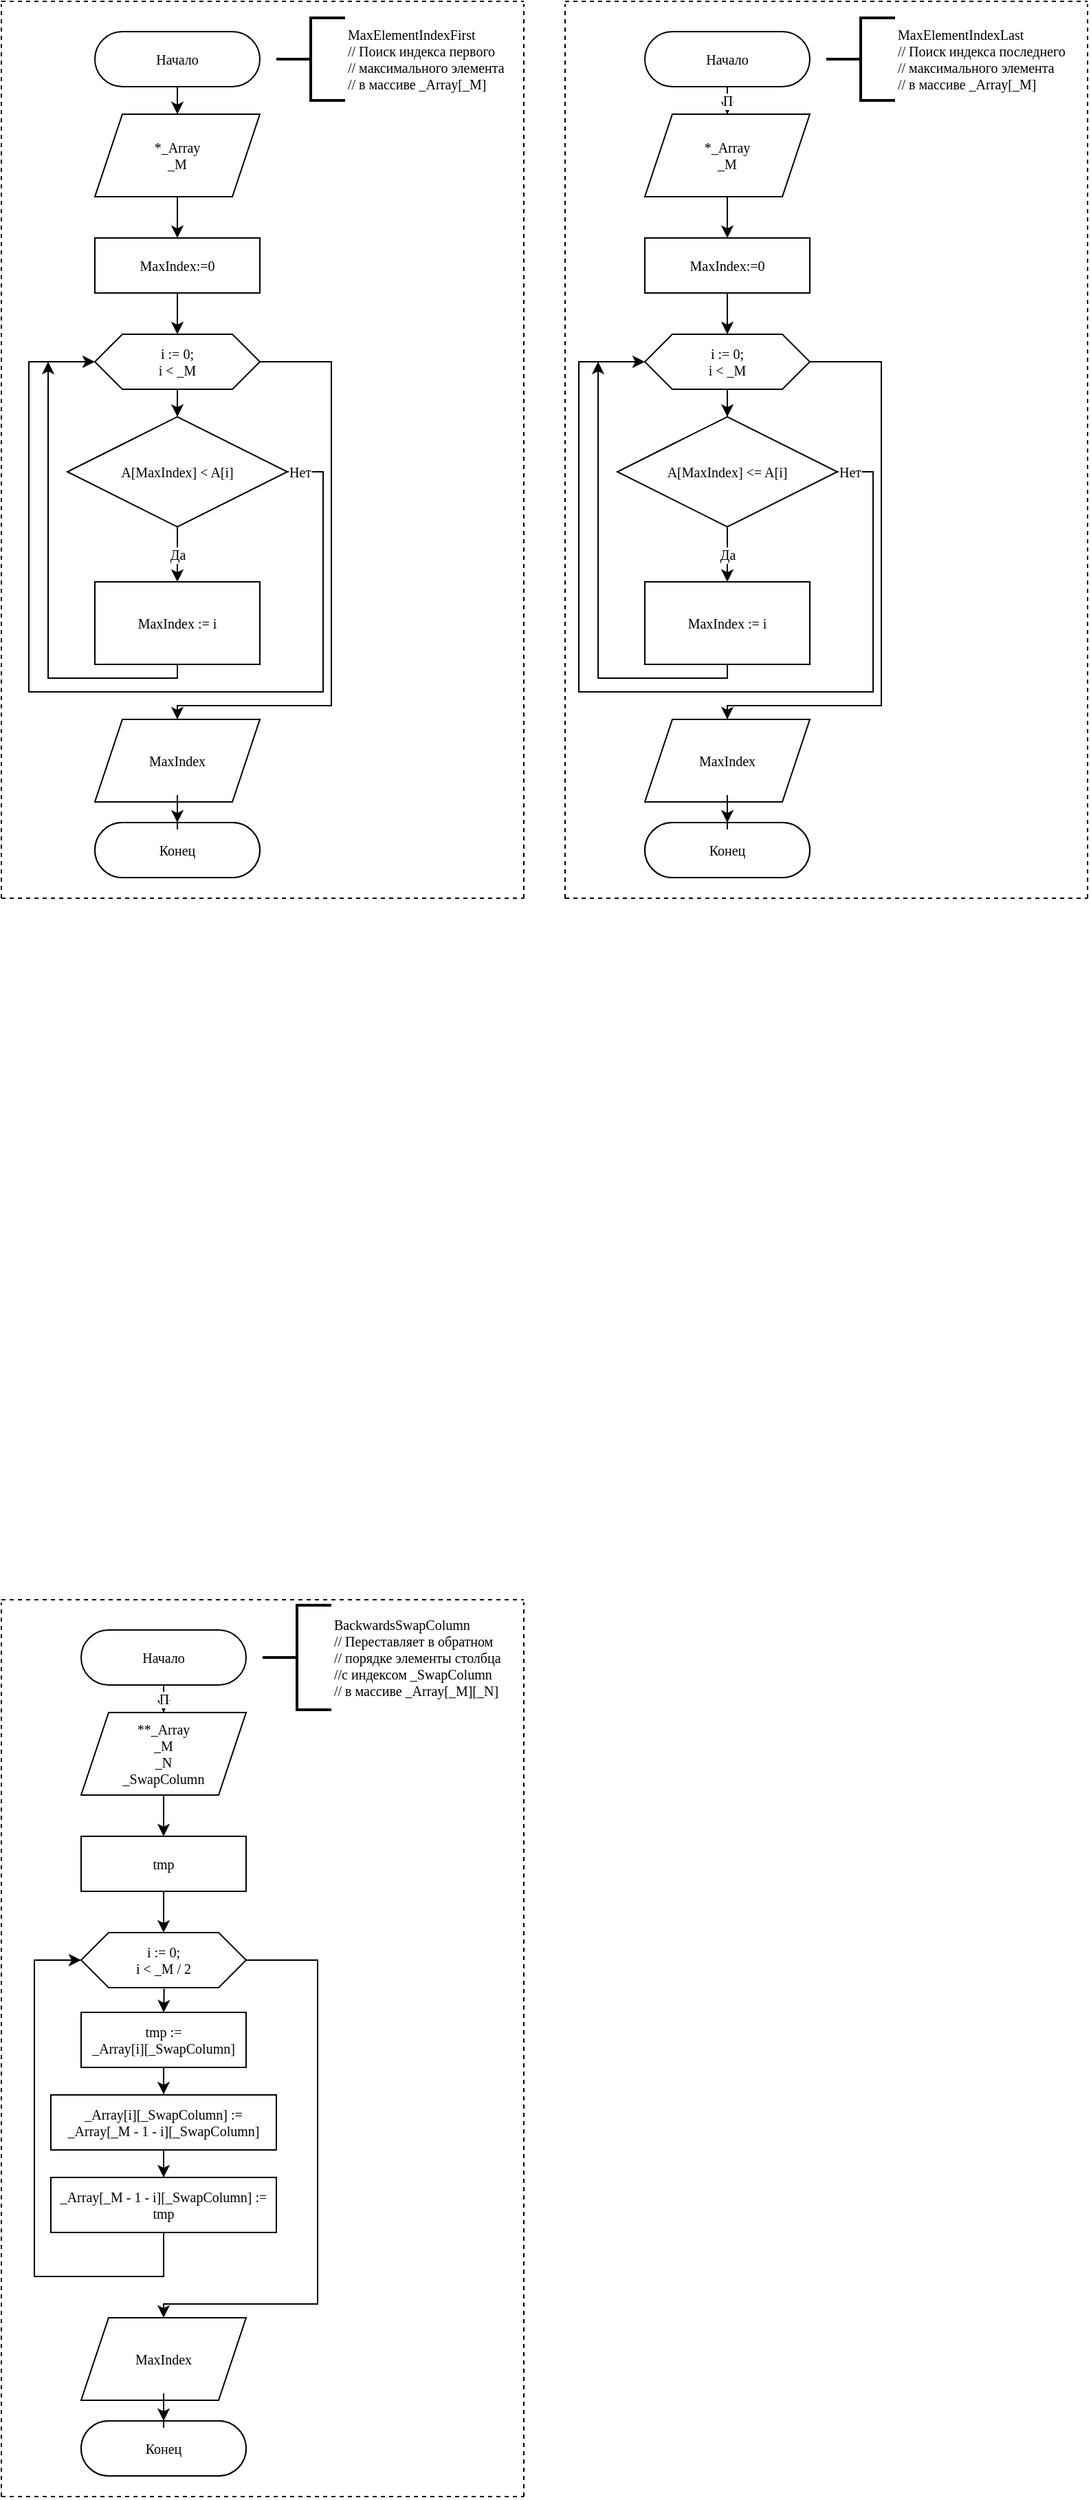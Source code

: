<mxfile version="14.0.1" type="github">
  <diagram id="jJN2-YR1qqHn-e9BybVK" name="Page-1">
    <mxGraphModel dx="681" dy="482" grid="1" gridSize="10" guides="1" tooltips="1" connect="1" arrows="1" fold="1" page="1" pageScale="1" pageWidth="827" pageHeight="1169" background="none" math="0" shadow="0">
      <root>
        <mxCell id="0" />
        <mxCell id="1" parent="0" />
        <mxCell id="fMAf0AQXnJGZOiMmoHYG-41" value="" style="group;fontFamily=Consolas;fontSize=10;" vertex="1" connectable="0" parent="1">
          <mxGeometry x="430" y="28" width="380" height="652" as="geometry" />
        </mxCell>
        <mxCell id="fMAf0AQXnJGZOiMmoHYG-13" value="Начало" style="rounded=1;whiteSpace=wrap;html=1;arcSize=50;fontFamily=Consolas;fontSize=10;" vertex="1" parent="fMAf0AQXnJGZOiMmoHYG-41">
          <mxGeometry x="58" y="22" width="120" height="40" as="geometry" />
        </mxCell>
        <mxCell id="fMAf0AQXnJGZOiMmoHYG-16" value="&lt;div style=&quot;font-size: 10px;&quot;&gt;i := 0;&lt;/div&gt;&lt;div style=&quot;font-size: 10px;&quot;&gt;i &amp;lt; _M&lt;br style=&quot;font-size: 10px;&quot;&gt;&lt;/div&gt;" style="shape=hexagon;perimeter=hexagonPerimeter2;whiteSpace=wrap;html=1;fixedSize=1;rounded=1;fontFamily=Consolas;arcSize=0;fontSize=10;" vertex="1" parent="fMAf0AQXnJGZOiMmoHYG-41">
          <mxGeometry x="58" y="242" width="120" height="40" as="geometry" />
        </mxCell>
        <mxCell id="fMAf0AQXnJGZOiMmoHYG-17" value="&lt;div style=&quot;font-size: 10px;&quot;&gt;Нет&lt;/div&gt;" style="edgeStyle=orthogonalEdgeStyle;rounded=0;orthogonalLoop=1;jettySize=auto;html=1;fontFamily=Consolas;entryX=0;entryY=0.5;entryDx=0;entryDy=0;exitX=1;exitY=0.5;exitDx=0;exitDy=0;fontSize=10;" edge="1" parent="fMAf0AQXnJGZOiMmoHYG-41" source="fMAf0AQXnJGZOiMmoHYG-19" target="fMAf0AQXnJGZOiMmoHYG-16">
          <mxGeometry x="-0.974" relative="1" as="geometry">
            <mxPoint x="198" y="642" as="targetPoint" />
            <Array as="points">
              <mxPoint x="224" y="342" />
              <mxPoint x="224" y="502" />
              <mxPoint x="10" y="502" />
              <mxPoint x="10" y="262" />
            </Array>
            <mxPoint x="178" y="332.0" as="sourcePoint" />
            <mxPoint as="offset" />
          </mxGeometry>
        </mxCell>
        <mxCell id="fMAf0AQXnJGZOiMmoHYG-19" value="A[MaxIndex] &amp;lt;= A[i]" style="rhombus;whiteSpace=wrap;html=1;rounded=1;fontFamily=Consolas;arcSize=0;fontSize=10;" vertex="1" parent="fMAf0AQXnJGZOiMmoHYG-41">
          <mxGeometry x="38" y="302" width="160" height="80" as="geometry" />
        </mxCell>
        <mxCell id="fMAf0AQXnJGZOiMmoHYG-15" style="edgeStyle=orthogonalEdgeStyle;rounded=0;orthogonalLoop=1;jettySize=auto;html=1;entryX=0.5;entryY=0;entryDx=0;entryDy=0;fontFamily=Consolas;fontSize=10;" edge="1" parent="fMAf0AQXnJGZOiMmoHYG-41" source="fMAf0AQXnJGZOiMmoHYG-16" target="fMAf0AQXnJGZOiMmoHYG-19">
          <mxGeometry relative="1" as="geometry" />
        </mxCell>
        <mxCell id="fMAf0AQXnJGZOiMmoHYG-20" style="edgeStyle=orthogonalEdgeStyle;rounded=0;orthogonalLoop=1;jettySize=auto;html=1;fontFamily=Consolas;exitX=0.5;exitY=1;exitDx=0;exitDy=0;fontSize=10;" edge="1" parent="fMAf0AQXnJGZOiMmoHYG-41" source="fMAf0AQXnJGZOiMmoHYG-21">
          <mxGeometry relative="1" as="geometry">
            <mxPoint x="24" y="262" as="targetPoint" />
            <Array as="points">
              <mxPoint x="118" y="492" />
              <mxPoint x="24" y="492" />
            </Array>
            <mxPoint x="118.029" y="532" as="sourcePoint" />
          </mxGeometry>
        </mxCell>
        <mxCell id="fMAf0AQXnJGZOiMmoHYG-21" value="MaxIndex := i" style="whiteSpace=wrap;html=1;rounded=1;fontFamily=Consolas;arcSize=0;fontSize=10;" vertex="1" parent="fMAf0AQXnJGZOiMmoHYG-41">
          <mxGeometry x="58" y="422" width="120" height="60" as="geometry" />
        </mxCell>
        <mxCell id="fMAf0AQXnJGZOiMmoHYG-18" value="Да" style="edgeStyle=orthogonalEdgeStyle;rounded=0;orthogonalLoop=1;jettySize=auto;html=1;fontFamily=Consolas;entryX=0.5;entryY=0;entryDx=0;entryDy=0;fontSize=10;" edge="1" parent="fMAf0AQXnJGZOiMmoHYG-41" source="fMAf0AQXnJGZOiMmoHYG-19" target="fMAf0AQXnJGZOiMmoHYG-21">
          <mxGeometry relative="1" as="geometry">
            <mxPoint x="118" y="492" as="targetPoint" />
          </mxGeometry>
        </mxCell>
        <mxCell id="fMAf0AQXnJGZOiMmoHYG-22" value="Конец" style="rounded=1;whiteSpace=wrap;html=1;arcSize=50;fontFamily=Consolas;fontSize=10;" vertex="1" parent="fMAf0AQXnJGZOiMmoHYG-41">
          <mxGeometry x="58" y="597" width="120" height="40" as="geometry" />
        </mxCell>
        <mxCell id="fMAf0AQXnJGZOiMmoHYG-24" value="&lt;div style=&quot;font-size: 10px;&quot;&gt;*_Array&lt;/div&gt;&lt;div style=&quot;font-size: 10px;&quot;&gt;_M&lt;br style=&quot;font-size: 10px;&quot;&gt;&lt;/div&gt;" style="shape=parallelogram;perimeter=parallelogramPerimeter;whiteSpace=wrap;html=1;fixedSize=1;rounded=1;fontFamily=Consolas;fontSize=10;arcSize=0;" vertex="1" parent="fMAf0AQXnJGZOiMmoHYG-41">
          <mxGeometry x="58" y="82" width="120" height="60" as="geometry" />
        </mxCell>
        <mxCell id="fMAf0AQXnJGZOiMmoHYG-12" value="П" style="edgeStyle=orthogonalEdgeStyle;rounded=0;orthogonalLoop=1;jettySize=auto;html=1;entryX=0.5;entryY=0;entryDx=0;entryDy=0;fontFamily=Consolas;fontSize=10;" edge="1" parent="fMAf0AQXnJGZOiMmoHYG-41" source="fMAf0AQXnJGZOiMmoHYG-13" target="fMAf0AQXnJGZOiMmoHYG-24">
          <mxGeometry relative="1" as="geometry" />
        </mxCell>
        <mxCell id="fMAf0AQXnJGZOiMmoHYG-25" style="edgeStyle=orthogonalEdgeStyle;rounded=0;orthogonalLoop=1;jettySize=auto;html=1;entryX=0.5;entryY=0;entryDx=0;entryDy=0;fontFamily=Consolas;fontSize=10;" edge="1" parent="fMAf0AQXnJGZOiMmoHYG-41" source="fMAf0AQXnJGZOiMmoHYG-26" target="fMAf0AQXnJGZOiMmoHYG-16">
          <mxGeometry relative="1" as="geometry" />
        </mxCell>
        <mxCell id="fMAf0AQXnJGZOiMmoHYG-26" value="MaxIndex:=0" style="whiteSpace=wrap;html=1;rounded=1;fontFamily=Consolas;fontSize=10;arcSize=0;" vertex="1" parent="fMAf0AQXnJGZOiMmoHYG-41">
          <mxGeometry x="58" y="172" width="120" height="40" as="geometry" />
        </mxCell>
        <mxCell id="fMAf0AQXnJGZOiMmoHYG-23" value="" style="edgeStyle=orthogonalEdgeStyle;rounded=0;orthogonalLoop=1;jettySize=auto;html=1;fontFamily=Consolas;fontSize=10;" edge="1" parent="fMAf0AQXnJGZOiMmoHYG-41" source="fMAf0AQXnJGZOiMmoHYG-24" target="fMAf0AQXnJGZOiMmoHYG-26">
          <mxGeometry relative="1" as="geometry" />
        </mxCell>
        <mxCell id="fMAf0AQXnJGZOiMmoHYG-28" value="MaxIndex" style="shape=parallelogram;perimeter=parallelogramPerimeter;whiteSpace=wrap;html=1;fixedSize=1;rounded=1;fontFamily=Consolas;fontSize=10;arcSize=0;" vertex="1" parent="fMAf0AQXnJGZOiMmoHYG-41">
          <mxGeometry x="58" y="522" width="120" height="60" as="geometry" />
        </mxCell>
        <mxCell id="fMAf0AQXnJGZOiMmoHYG-14" style="edgeStyle=orthogonalEdgeStyle;rounded=0;orthogonalLoop=1;jettySize=auto;html=1;fontFamily=Consolas;entryX=0.5;entryY=0;entryDx=0;entryDy=0;exitX=1;exitY=0.5;exitDx=0;exitDy=0;fontSize=10;" edge="1" parent="fMAf0AQXnJGZOiMmoHYG-41" source="fMAf0AQXnJGZOiMmoHYG-16" target="fMAf0AQXnJGZOiMmoHYG-28">
          <mxGeometry relative="1" as="geometry">
            <mxPoint x="118" y="762" as="targetPoint" />
            <Array as="points">
              <mxPoint x="230" y="262" />
              <mxPoint x="230" y="512" />
              <mxPoint x="118" y="512" />
            </Array>
            <mxPoint x="178" y="427" as="sourcePoint" />
          </mxGeometry>
        </mxCell>
        <mxCell id="fMAf0AQXnJGZOiMmoHYG-29" value="Конец" style="rounded=1;whiteSpace=wrap;html=1;arcSize=50;fontFamily=Consolas;fontSize=10;" vertex="1" parent="fMAf0AQXnJGZOiMmoHYG-41">
          <mxGeometry x="58" y="597" width="120" height="40" as="geometry" />
        </mxCell>
        <mxCell id="fMAf0AQXnJGZOiMmoHYG-27" style="edgeStyle=orthogonalEdgeStyle;rounded=0;orthogonalLoop=1;jettySize=auto;html=1;fontFamily=Consolas;fontSize=10;entryX=0.5;entryY=0;entryDx=0;entryDy=0;" edge="1" parent="fMAf0AQXnJGZOiMmoHYG-41" source="fMAf0AQXnJGZOiMmoHYG-28" target="fMAf0AQXnJGZOiMmoHYG-29">
          <mxGeometry relative="1" as="geometry">
            <mxPoint x="118" y="592" as="targetPoint" />
          </mxGeometry>
        </mxCell>
        <mxCell id="fMAf0AQXnJGZOiMmoHYG-30" value="&lt;div style=&quot;font-size: 10px;&quot;&gt;MaxElementIndexLast&lt;/div&gt;&lt;div style=&quot;font-size: 10px;&quot;&gt;// Поиск индекса последнего&lt;/div&gt;&lt;div style=&quot;font-size: 10px;&quot;&gt;// максимального элемента&lt;br style=&quot;font-size: 10px;&quot;&gt;// в массиве _Array[_M]&lt;br style=&quot;font-size: 10px;&quot;&gt;&lt;/div&gt;" style="strokeWidth=2;html=1;shape=mxgraph.flowchart.annotation_2;align=left;labelPosition=right;pointerEvents=1;rounded=1;fontFamily=Consolas;fontSize=10;" vertex="1" parent="fMAf0AQXnJGZOiMmoHYG-41">
          <mxGeometry x="190" y="12" width="50" height="60" as="geometry" />
        </mxCell>
        <mxCell id="fMAf0AQXnJGZOiMmoHYG-37" value="" style="endArrow=none;dashed=1;html=1;fontFamily=Consolas;fontSize=10;" edge="1" parent="fMAf0AQXnJGZOiMmoHYG-41">
          <mxGeometry width="50" height="50" relative="1" as="geometry">
            <mxPoint as="sourcePoint" />
            <mxPoint x="380" as="targetPoint" />
          </mxGeometry>
        </mxCell>
        <mxCell id="fMAf0AQXnJGZOiMmoHYG-38" value="" style="endArrow=none;dashed=1;html=1;fontFamily=Consolas;fontSize=10;" edge="1" parent="fMAf0AQXnJGZOiMmoHYG-41">
          <mxGeometry width="50" height="50" relative="1" as="geometry">
            <mxPoint y="652" as="sourcePoint" />
            <mxPoint y="2" as="targetPoint" />
          </mxGeometry>
        </mxCell>
        <mxCell id="fMAf0AQXnJGZOiMmoHYG-39" value="" style="endArrow=none;dashed=1;html=1;fontFamily=Consolas;fontSize=10;" edge="1" parent="fMAf0AQXnJGZOiMmoHYG-41">
          <mxGeometry width="50" height="50" relative="1" as="geometry">
            <mxPoint x="380" y="652" as="sourcePoint" />
            <mxPoint x="380" y="2" as="targetPoint" />
          </mxGeometry>
        </mxCell>
        <mxCell id="fMAf0AQXnJGZOiMmoHYG-40" value="" style="endArrow=none;dashed=1;html=1;fontFamily=Consolas;fontSize=10;" edge="1" parent="fMAf0AQXnJGZOiMmoHYG-41">
          <mxGeometry width="50" height="50" relative="1" as="geometry">
            <mxPoint y="652" as="sourcePoint" />
            <mxPoint x="380" y="652" as="targetPoint" />
          </mxGeometry>
        </mxCell>
        <mxCell id="fMAf0AQXnJGZOiMmoHYG-42" value="" style="group;fontFamily=Consolas;fontSize=10;" vertex="1" connectable="0" parent="1">
          <mxGeometry x="20" y="28" width="380.0" height="652" as="geometry" />
        </mxCell>
        <mxCell id="ewhmWZQ15t1gIjezQmMT-2" value="Начало" style="rounded=1;whiteSpace=wrap;html=1;arcSize=50;fontFamily=Consolas;fontSize=10;" parent="fMAf0AQXnJGZOiMmoHYG-42" vertex="1">
          <mxGeometry x="68" y="22" width="120" height="40" as="geometry" />
        </mxCell>
        <mxCell id="ewhmWZQ15t1gIjezQmMT-5" value="&lt;div style=&quot;font-size: 10px;&quot;&gt;i := 0;&lt;/div&gt;&lt;div style=&quot;font-size: 10px;&quot;&gt;i &amp;lt; _M&lt;br style=&quot;font-size: 10px;&quot;&gt;&lt;/div&gt;" style="shape=hexagon;perimeter=hexagonPerimeter2;whiteSpace=wrap;html=1;fixedSize=1;rounded=1;fontFamily=Consolas;arcSize=0;fontSize=10;" parent="fMAf0AQXnJGZOiMmoHYG-42" vertex="1">
          <mxGeometry x="68" y="242" width="120" height="40" as="geometry" />
        </mxCell>
        <mxCell id="ewhmWZQ15t1gIjezQmMT-9" value="&lt;div style=&quot;font-size: 10px;&quot;&gt;Нет&lt;/div&gt;" style="edgeStyle=orthogonalEdgeStyle;rounded=0;orthogonalLoop=1;jettySize=auto;html=1;fontFamily=Consolas;entryX=0;entryY=0.5;entryDx=0;entryDy=0;exitX=1;exitY=0.5;exitDx=0;exitDy=0;fontSize=10;" parent="fMAf0AQXnJGZOiMmoHYG-42" source="ewhmWZQ15t1gIjezQmMT-13" target="ewhmWZQ15t1gIjezQmMT-5" edge="1">
          <mxGeometry x="-0.974" relative="1" as="geometry">
            <mxPoint x="208" y="642" as="targetPoint" />
            <Array as="points">
              <mxPoint x="234" y="342" />
              <mxPoint x="234" y="502" />
              <mxPoint x="20" y="502" />
              <mxPoint x="20" y="262" />
            </Array>
            <mxPoint x="188" y="332.0" as="sourcePoint" />
            <mxPoint as="offset" />
          </mxGeometry>
        </mxCell>
        <mxCell id="ewhmWZQ15t1gIjezQmMT-13" value="A[MaxIndex] &amp;lt; A[i]" style="rhombus;whiteSpace=wrap;html=1;rounded=1;fontFamily=Consolas;arcSize=0;fontSize=10;" parent="fMAf0AQXnJGZOiMmoHYG-42" vertex="1">
          <mxGeometry x="48" y="302" width="160" height="80" as="geometry" />
        </mxCell>
        <mxCell id="fMAf0AQXnJGZOiMmoHYG-7" style="edgeStyle=orthogonalEdgeStyle;rounded=0;orthogonalLoop=1;jettySize=auto;html=1;entryX=0.5;entryY=0;entryDx=0;entryDy=0;fontFamily=Consolas;fontSize=10;" edge="1" parent="fMAf0AQXnJGZOiMmoHYG-42" source="ewhmWZQ15t1gIjezQmMT-5" target="ewhmWZQ15t1gIjezQmMT-13">
          <mxGeometry relative="1" as="geometry" />
        </mxCell>
        <mxCell id="ewhmWZQ15t1gIjezQmMT-14" style="edgeStyle=orthogonalEdgeStyle;rounded=0;orthogonalLoop=1;jettySize=auto;html=1;fontFamily=Consolas;exitX=0.5;exitY=1;exitDx=0;exitDy=0;fontSize=10;" parent="fMAf0AQXnJGZOiMmoHYG-42" source="ewhmWZQ15t1gIjezQmMT-20" edge="1">
          <mxGeometry relative="1" as="geometry">
            <mxPoint x="34" y="262" as="targetPoint" />
            <Array as="points">
              <mxPoint x="128" y="492" />
              <mxPoint x="34" y="492" />
            </Array>
            <mxPoint x="128.029" y="532" as="sourcePoint" />
          </mxGeometry>
        </mxCell>
        <mxCell id="ewhmWZQ15t1gIjezQmMT-20" value="MaxIndex := i" style="whiteSpace=wrap;html=1;rounded=1;fontFamily=Consolas;arcSize=0;fontSize=10;" parent="fMAf0AQXnJGZOiMmoHYG-42" vertex="1">
          <mxGeometry x="68" y="422" width="120" height="60" as="geometry" />
        </mxCell>
        <mxCell id="ewhmWZQ15t1gIjezQmMT-11" value="Да" style="edgeStyle=orthogonalEdgeStyle;rounded=0;orthogonalLoop=1;jettySize=auto;html=1;fontFamily=Consolas;entryX=0.5;entryY=0;entryDx=0;entryDy=0;fontSize=10;" parent="fMAf0AQXnJGZOiMmoHYG-42" source="ewhmWZQ15t1gIjezQmMT-13" target="ewhmWZQ15t1gIjezQmMT-20" edge="1">
          <mxGeometry relative="1" as="geometry">
            <mxPoint x="128" y="492" as="targetPoint" />
          </mxGeometry>
        </mxCell>
        <mxCell id="ewhmWZQ15t1gIjezQmMT-21" value="Конец" style="rounded=1;whiteSpace=wrap;html=1;arcSize=50;fontFamily=Consolas;fontSize=10;" parent="fMAf0AQXnJGZOiMmoHYG-42" vertex="1">
          <mxGeometry x="68" y="597" width="120" height="40" as="geometry" />
        </mxCell>
        <mxCell id="fMAf0AQXnJGZOiMmoHYG-1" value="&lt;div style=&quot;font-size: 10px;&quot;&gt;*_Array&lt;/div&gt;&lt;div style=&quot;font-size: 10px;&quot;&gt;_M&lt;br style=&quot;font-size: 10px;&quot;&gt;&lt;/div&gt;" style="shape=parallelogram;perimeter=parallelogramPerimeter;whiteSpace=wrap;html=1;fixedSize=1;rounded=1;fontFamily=Consolas;fontSize=10;arcSize=0;" vertex="1" parent="fMAf0AQXnJGZOiMmoHYG-42">
          <mxGeometry x="68" y="82" width="120" height="60" as="geometry" />
        </mxCell>
        <mxCell id="fMAf0AQXnJGZOiMmoHYG-2" style="edgeStyle=orthogonalEdgeStyle;rounded=0;orthogonalLoop=1;jettySize=auto;html=1;entryX=0.5;entryY=0;entryDx=0;entryDy=0;fontFamily=Consolas;fontSize=10;" edge="1" parent="fMAf0AQXnJGZOiMmoHYG-42" source="ewhmWZQ15t1gIjezQmMT-2" target="fMAf0AQXnJGZOiMmoHYG-1">
          <mxGeometry relative="1" as="geometry" />
        </mxCell>
        <mxCell id="fMAf0AQXnJGZOiMmoHYG-6" style="edgeStyle=orthogonalEdgeStyle;rounded=0;orthogonalLoop=1;jettySize=auto;html=1;entryX=0.5;entryY=0;entryDx=0;entryDy=0;fontFamily=Consolas;fontSize=10;" edge="1" parent="fMAf0AQXnJGZOiMmoHYG-42" source="fMAf0AQXnJGZOiMmoHYG-4" target="ewhmWZQ15t1gIjezQmMT-5">
          <mxGeometry relative="1" as="geometry" />
        </mxCell>
        <mxCell id="fMAf0AQXnJGZOiMmoHYG-4" value="MaxIndex:=0" style="whiteSpace=wrap;html=1;rounded=1;fontFamily=Consolas;fontSize=10;arcSize=0;" vertex="1" parent="fMAf0AQXnJGZOiMmoHYG-42">
          <mxGeometry x="68" y="172" width="120" height="40" as="geometry" />
        </mxCell>
        <mxCell id="fMAf0AQXnJGZOiMmoHYG-5" value="" style="edgeStyle=orthogonalEdgeStyle;rounded=0;orthogonalLoop=1;jettySize=auto;html=1;fontFamily=Consolas;fontSize=10;" edge="1" parent="fMAf0AQXnJGZOiMmoHYG-42" source="fMAf0AQXnJGZOiMmoHYG-1" target="fMAf0AQXnJGZOiMmoHYG-4">
          <mxGeometry relative="1" as="geometry" />
        </mxCell>
        <mxCell id="fMAf0AQXnJGZOiMmoHYG-8" value="MaxIndex" style="shape=parallelogram;perimeter=parallelogramPerimeter;whiteSpace=wrap;html=1;fixedSize=1;rounded=1;fontFamily=Consolas;fontSize=10;arcSize=0;" vertex="1" parent="fMAf0AQXnJGZOiMmoHYG-42">
          <mxGeometry x="68" y="522" width="120" height="60" as="geometry" />
        </mxCell>
        <mxCell id="ewhmWZQ15t1gIjezQmMT-4" style="edgeStyle=orthogonalEdgeStyle;rounded=0;orthogonalLoop=1;jettySize=auto;html=1;fontFamily=Consolas;entryX=0.5;entryY=0;entryDx=0;entryDy=0;exitX=1;exitY=0.5;exitDx=0;exitDy=0;fontSize=10;" parent="fMAf0AQXnJGZOiMmoHYG-42" source="ewhmWZQ15t1gIjezQmMT-5" target="fMAf0AQXnJGZOiMmoHYG-8" edge="1">
          <mxGeometry relative="1" as="geometry">
            <mxPoint x="128" y="762" as="targetPoint" />
            <Array as="points">
              <mxPoint x="240" y="262" />
              <mxPoint x="240" y="512" />
              <mxPoint x="128" y="512" />
            </Array>
            <mxPoint x="188" y="427" as="sourcePoint" />
          </mxGeometry>
        </mxCell>
        <mxCell id="fMAf0AQXnJGZOiMmoHYG-9" value="Конец" style="rounded=1;whiteSpace=wrap;html=1;arcSize=50;fontFamily=Consolas;fontSize=10;" vertex="1" parent="fMAf0AQXnJGZOiMmoHYG-42">
          <mxGeometry x="68" y="597" width="120" height="40" as="geometry" />
        </mxCell>
        <mxCell id="fMAf0AQXnJGZOiMmoHYG-10" style="edgeStyle=orthogonalEdgeStyle;rounded=0;orthogonalLoop=1;jettySize=auto;html=1;fontFamily=Consolas;fontSize=10;entryX=0.5;entryY=0;entryDx=0;entryDy=0;" edge="1" parent="fMAf0AQXnJGZOiMmoHYG-42" source="fMAf0AQXnJGZOiMmoHYG-8" target="fMAf0AQXnJGZOiMmoHYG-9">
          <mxGeometry relative="1" as="geometry">
            <mxPoint x="128" y="592" as="targetPoint" />
          </mxGeometry>
        </mxCell>
        <mxCell id="fMAf0AQXnJGZOiMmoHYG-11" value="&lt;div style=&quot;font-size: 10px;&quot;&gt;MaxElementIndexFirst&lt;/div&gt;&lt;div style=&quot;font-size: 10px;&quot;&gt;// Поиск индекса первого&lt;/div&gt;&lt;div style=&quot;font-size: 10px;&quot;&gt;// максимального элемента&lt;br style=&quot;font-size: 10px;&quot;&gt;// в массиве _Array[_M]&lt;br style=&quot;font-size: 10px;&quot;&gt;&lt;/div&gt;" style="strokeWidth=2;html=1;shape=mxgraph.flowchart.annotation_2;align=left;labelPosition=right;pointerEvents=1;rounded=1;fontFamily=Consolas;fontSize=10;" vertex="1" parent="fMAf0AQXnJGZOiMmoHYG-42">
          <mxGeometry x="200" y="12" width="50" height="60" as="geometry" />
        </mxCell>
        <mxCell id="fMAf0AQXnJGZOiMmoHYG-33" value="" style="endArrow=none;dashed=1;html=1;fontFamily=Consolas;fontSize=10;" edge="1" parent="fMAf0AQXnJGZOiMmoHYG-42">
          <mxGeometry width="50" height="50" relative="1" as="geometry">
            <mxPoint as="sourcePoint" />
            <mxPoint x="380" as="targetPoint" />
          </mxGeometry>
        </mxCell>
        <mxCell id="fMAf0AQXnJGZOiMmoHYG-34" value="" style="endArrow=none;dashed=1;html=1;fontFamily=Consolas;fontSize=10;" edge="1" parent="fMAf0AQXnJGZOiMmoHYG-42">
          <mxGeometry width="50" height="50" relative="1" as="geometry">
            <mxPoint y="652" as="sourcePoint" />
            <mxPoint y="2" as="targetPoint" />
          </mxGeometry>
        </mxCell>
        <mxCell id="fMAf0AQXnJGZOiMmoHYG-35" value="" style="endArrow=none;dashed=1;html=1;fontFamily=Consolas;fontSize=10;" edge="1" parent="fMAf0AQXnJGZOiMmoHYG-42">
          <mxGeometry width="50" height="50" relative="1" as="geometry">
            <mxPoint x="380.0" y="652" as="sourcePoint" />
            <mxPoint x="380.0" y="2" as="targetPoint" />
          </mxGeometry>
        </mxCell>
        <mxCell id="fMAf0AQXnJGZOiMmoHYG-36" value="" style="endArrow=none;dashed=1;html=1;fontFamily=Consolas;fontSize=10;" edge="1" parent="fMAf0AQXnJGZOiMmoHYG-42">
          <mxGeometry width="50" height="50" relative="1" as="geometry">
            <mxPoint y="652" as="sourcePoint" />
            <mxPoint x="380" y="652" as="targetPoint" />
          </mxGeometry>
        </mxCell>
        <mxCell id="fMAf0AQXnJGZOiMmoHYG-44" value="Начало" style="rounded=1;whiteSpace=wrap;html=1;arcSize=50;fontFamily=Consolas;fontSize=10;" vertex="1" parent="1">
          <mxGeometry x="78" y="1212" width="120" height="40" as="geometry" />
        </mxCell>
        <mxCell id="fMAf0AQXnJGZOiMmoHYG-45" value="&lt;div style=&quot;font-size: 10px;&quot;&gt;i := 0;&lt;/div&gt;&lt;div style=&quot;font-size: 10px;&quot;&gt;i &amp;lt; _M / 2&lt;br style=&quot;font-size: 10px;&quot;&gt;&lt;/div&gt;" style="shape=hexagon;perimeter=hexagonPerimeter2;whiteSpace=wrap;html=1;fixedSize=1;rounded=1;fontFamily=Consolas;arcSize=0;fontSize=10;" vertex="1" parent="1">
          <mxGeometry x="78" y="1432" width="120" height="40" as="geometry" />
        </mxCell>
        <mxCell id="fMAf0AQXnJGZOiMmoHYG-48" style="edgeStyle=orthogonalEdgeStyle;rounded=0;orthogonalLoop=1;jettySize=auto;html=1;entryX=0.5;entryY=0;entryDx=0;entryDy=0;fontFamily=Consolas;fontSize=10;exitX=0.503;exitY=1.019;exitDx=0;exitDy=0;exitPerimeter=0;" edge="1" parent="1" source="fMAf0AQXnJGZOiMmoHYG-45" target="fMAf0AQXnJGZOiMmoHYG-67">
          <mxGeometry x="20" y="1190" as="geometry">
            <mxPoint x="138" y="1492" as="targetPoint" />
          </mxGeometry>
        </mxCell>
        <mxCell id="fMAf0AQXnJGZOiMmoHYG-49" style="edgeStyle=orthogonalEdgeStyle;rounded=0;orthogonalLoop=1;jettySize=auto;html=1;fontFamily=Consolas;fontSize=10;entryX=0;entryY=0.5;entryDx=0;entryDy=0;exitX=0.5;exitY=1;exitDx=0;exitDy=0;" edge="1" parent="1" source="fMAf0AQXnJGZOiMmoHYG-74" target="fMAf0AQXnJGZOiMmoHYG-45">
          <mxGeometry x="20" y="1190" as="geometry">
            <mxPoint x="44" y="1452" as="targetPoint" />
            <Array as="points">
              <mxPoint x="138" y="1682" />
              <mxPoint x="44" y="1682" />
              <mxPoint x="44" y="1452" />
            </Array>
            <mxPoint x="138" y="1650" as="sourcePoint" />
          </mxGeometry>
        </mxCell>
        <mxCell id="fMAf0AQXnJGZOiMmoHYG-75" style="edgeStyle=orthogonalEdgeStyle;rounded=0;orthogonalLoop=1;jettySize=auto;html=1;entryX=0.5;entryY=0;entryDx=0;entryDy=0;fontFamily=Consolas;fontSize=10;" edge="1" parent="1" source="fMAf0AQXnJGZOiMmoHYG-50" target="fMAf0AQXnJGZOiMmoHYG-74">
          <mxGeometry relative="1" as="geometry" />
        </mxCell>
        <mxCell id="fMAf0AQXnJGZOiMmoHYG-50" value="&lt;div style=&quot;font-size: 10px;&quot;&gt;_Array[i][_SwapColumn] :=&lt;/div&gt;&lt;div style=&quot;font-size: 10px;&quot;&gt;_Array[_M - 1 - i][_SwapColumn]&lt;/div&gt;" style="whiteSpace=wrap;html=1;rounded=1;fontFamily=Consolas;arcSize=0;fontSize=10;" vertex="1" parent="1">
          <mxGeometry x="56" y="1550" width="164" height="40" as="geometry" />
        </mxCell>
        <mxCell id="fMAf0AQXnJGZOiMmoHYG-52" value="Конец" style="rounded=1;whiteSpace=wrap;html=1;arcSize=50;fontFamily=Consolas;fontSize=10;" vertex="1" parent="1">
          <mxGeometry x="78" y="1787" width="120" height="40" as="geometry" />
        </mxCell>
        <mxCell id="fMAf0AQXnJGZOiMmoHYG-53" value="&lt;div style=&quot;font-size: 10px;&quot;&gt;**_Array&lt;/div&gt;&lt;div style=&quot;font-size: 10px;&quot;&gt;_M&lt;/div&gt;&lt;div style=&quot;font-size: 10px;&quot;&gt;_N&lt;/div&gt;&lt;div style=&quot;font-size: 10px;&quot;&gt;_SwapColumn&lt;br style=&quot;font-size: 10px;&quot;&gt;&lt;/div&gt;" style="shape=parallelogram;perimeter=parallelogramPerimeter;whiteSpace=wrap;html=1;fixedSize=1;rounded=1;fontFamily=Consolas;fontSize=10;arcSize=0;" vertex="1" parent="1">
          <mxGeometry x="78" y="1272" width="120" height="60" as="geometry" />
        </mxCell>
        <mxCell id="fMAf0AQXnJGZOiMmoHYG-54" value="П" style="edgeStyle=orthogonalEdgeStyle;rounded=0;orthogonalLoop=1;jettySize=auto;html=1;entryX=0.5;entryY=0;entryDx=0;entryDy=0;fontFamily=Consolas;fontSize=10;" edge="1" parent="1" source="fMAf0AQXnJGZOiMmoHYG-44" target="fMAf0AQXnJGZOiMmoHYG-53">
          <mxGeometry x="20" y="1190" as="geometry" />
        </mxCell>
        <mxCell id="fMAf0AQXnJGZOiMmoHYG-55" style="edgeStyle=orthogonalEdgeStyle;rounded=0;orthogonalLoop=1;jettySize=auto;html=1;entryX=0.5;entryY=0;entryDx=0;entryDy=0;fontFamily=Consolas;fontSize=10;" edge="1" parent="1" source="fMAf0AQXnJGZOiMmoHYG-56" target="fMAf0AQXnJGZOiMmoHYG-45">
          <mxGeometry x="20" y="1190" as="geometry" />
        </mxCell>
        <mxCell id="fMAf0AQXnJGZOiMmoHYG-56" value="tmp" style="whiteSpace=wrap;html=1;rounded=1;fontFamily=Consolas;fontSize=10;arcSize=0;" vertex="1" parent="1">
          <mxGeometry x="78" y="1362" width="120" height="40" as="geometry" />
        </mxCell>
        <mxCell id="fMAf0AQXnJGZOiMmoHYG-57" value="" style="edgeStyle=orthogonalEdgeStyle;rounded=0;orthogonalLoop=1;jettySize=auto;html=1;fontFamily=Consolas;fontSize=10;" edge="1" parent="1" source="fMAf0AQXnJGZOiMmoHYG-53" target="fMAf0AQXnJGZOiMmoHYG-56">
          <mxGeometry x="20" y="1190" as="geometry" />
        </mxCell>
        <mxCell id="fMAf0AQXnJGZOiMmoHYG-58" value="MaxIndex" style="shape=parallelogram;perimeter=parallelogramPerimeter;whiteSpace=wrap;html=1;fixedSize=1;rounded=1;fontFamily=Consolas;fontSize=10;arcSize=0;" vertex="1" parent="1">
          <mxGeometry x="78" y="1712" width="120" height="60" as="geometry" />
        </mxCell>
        <mxCell id="fMAf0AQXnJGZOiMmoHYG-59" style="edgeStyle=orthogonalEdgeStyle;rounded=0;orthogonalLoop=1;jettySize=auto;html=1;fontFamily=Consolas;entryX=0.5;entryY=0;entryDx=0;entryDy=0;exitX=1;exitY=0.5;exitDx=0;exitDy=0;fontSize=10;" edge="1" parent="1" source="fMAf0AQXnJGZOiMmoHYG-45" target="fMAf0AQXnJGZOiMmoHYG-58">
          <mxGeometry x="20" y="1190" as="geometry">
            <mxPoint x="138" y="1952" as="targetPoint" />
            <Array as="points">
              <mxPoint x="250" y="1452" />
              <mxPoint x="250" y="1702" />
              <mxPoint x="138" y="1702" />
            </Array>
            <mxPoint x="198" y="1617" as="sourcePoint" />
          </mxGeometry>
        </mxCell>
        <mxCell id="fMAf0AQXnJGZOiMmoHYG-60" value="Конец" style="rounded=1;whiteSpace=wrap;html=1;arcSize=50;fontFamily=Consolas;fontSize=10;" vertex="1" parent="1">
          <mxGeometry x="78" y="1787" width="120" height="40" as="geometry" />
        </mxCell>
        <mxCell id="fMAf0AQXnJGZOiMmoHYG-61" style="edgeStyle=orthogonalEdgeStyle;rounded=0;orthogonalLoop=1;jettySize=auto;html=1;fontFamily=Consolas;fontSize=10;entryX=0.5;entryY=0;entryDx=0;entryDy=0;" edge="1" parent="1" source="fMAf0AQXnJGZOiMmoHYG-58" target="fMAf0AQXnJGZOiMmoHYG-60">
          <mxGeometry x="20" y="1190" as="geometry">
            <mxPoint x="138" y="1782" as="targetPoint" />
          </mxGeometry>
        </mxCell>
        <mxCell id="fMAf0AQXnJGZOiMmoHYG-62" value="&lt;div style=&quot;font-size: 10px;&quot;&gt;BackwardsSwapColumn&lt;/div&gt;&lt;div style=&quot;font-size: 10px;&quot;&gt;// Переставляет в обратном&lt;/div&gt;&lt;div style=&quot;font-size: 10px;&quot;&gt;// порядке элементы столбца&lt;/div&gt;&lt;div style=&quot;font-size: 10px;&quot;&gt;//с индексом _SwapColumn&lt;br style=&quot;font-size: 10px;&quot;&gt;// в массиве _Array[_M][_N]&lt;/div&gt;" style="strokeWidth=2;html=1;shape=mxgraph.flowchart.annotation_2;align=left;labelPosition=right;pointerEvents=1;rounded=1;fontFamily=Consolas;fontSize=10;" vertex="1" parent="1">
          <mxGeometry x="210" y="1194" width="50" height="76" as="geometry" />
        </mxCell>
        <mxCell id="fMAf0AQXnJGZOiMmoHYG-63" value="" style="endArrow=none;dashed=1;html=1;fontFamily=Consolas;fontSize=10;" edge="1" parent="1">
          <mxGeometry x="20" y="1190" width="50" height="50" as="geometry">
            <mxPoint x="20" y="1190" as="sourcePoint" />
            <mxPoint x="400" y="1190" as="targetPoint" />
          </mxGeometry>
        </mxCell>
        <mxCell id="fMAf0AQXnJGZOiMmoHYG-64" value="" style="endArrow=none;dashed=1;html=1;fontFamily=Consolas;fontSize=10;" edge="1" parent="1">
          <mxGeometry x="20" y="1190" width="50" height="50" as="geometry">
            <mxPoint x="20" y="1842" as="sourcePoint" />
            <mxPoint x="20" y="1192" as="targetPoint" />
          </mxGeometry>
        </mxCell>
        <mxCell id="fMAf0AQXnJGZOiMmoHYG-65" value="" style="endArrow=none;dashed=1;html=1;fontFamily=Consolas;fontSize=10;" edge="1" parent="1">
          <mxGeometry x="20" y="1190" width="50" height="50" as="geometry">
            <mxPoint x="400" y="1842" as="sourcePoint" />
            <mxPoint x="400" y="1192" as="targetPoint" />
          </mxGeometry>
        </mxCell>
        <mxCell id="fMAf0AQXnJGZOiMmoHYG-66" value="" style="endArrow=none;dashed=1;html=1;fontFamily=Consolas;fontSize=10;" edge="1" parent="1">
          <mxGeometry x="20" y="1190" width="50" height="50" as="geometry">
            <mxPoint x="20" y="1842" as="sourcePoint" />
            <mxPoint x="400" y="1842" as="targetPoint" />
          </mxGeometry>
        </mxCell>
        <mxCell id="fMAf0AQXnJGZOiMmoHYG-72" style="edgeStyle=orthogonalEdgeStyle;rounded=0;orthogonalLoop=1;jettySize=auto;html=1;entryX=0.5;entryY=-0.011;entryDx=0;entryDy=0;entryPerimeter=0;fontFamily=Consolas;fontSize=10;" edge="1" parent="1" source="fMAf0AQXnJGZOiMmoHYG-67" target="fMAf0AQXnJGZOiMmoHYG-50">
          <mxGeometry relative="1" as="geometry" />
        </mxCell>
        <mxCell id="fMAf0AQXnJGZOiMmoHYG-67" value="&lt;div&gt;tmp :=&lt;/div&gt;&lt;div&gt;_Array[i][_SwapColumn]&lt;/div&gt;" style="whiteSpace=wrap;html=1;rounded=1;fontFamily=Consolas;arcSize=0;fontSize=10;" vertex="1" parent="1">
          <mxGeometry x="78" y="1490" width="120" height="40" as="geometry" />
        </mxCell>
        <mxCell id="fMAf0AQXnJGZOiMmoHYG-74" value="_Array[_M - 1 - i][_SwapColumn] := tmp" style="whiteSpace=wrap;html=1;rounded=1;fontFamily=Consolas;arcSize=0;fontSize=10;" vertex="1" parent="1">
          <mxGeometry x="56" y="1610" width="164" height="40" as="geometry" />
        </mxCell>
      </root>
    </mxGraphModel>
  </diagram>
</mxfile>
